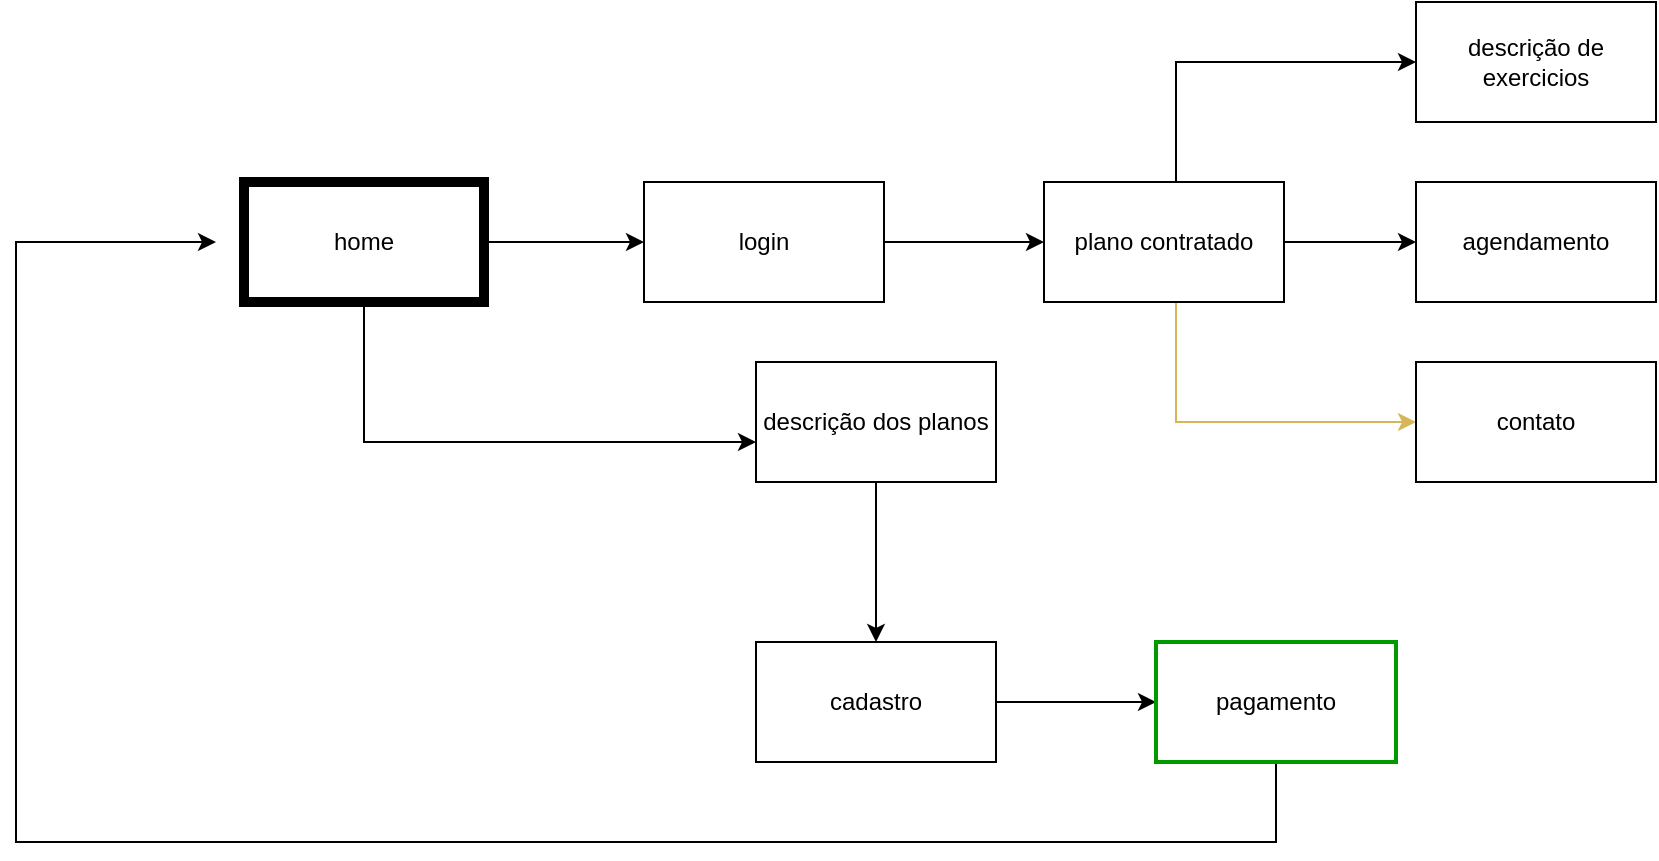 <mxfile version="20.2.6" type="device"><diagram id="kn4PHy0pMkhYX7w_eclE" name="Página-1"><mxGraphModel dx="868" dy="442" grid="1" gridSize="10" guides="1" tooltips="1" connect="1" arrows="1" fold="1" page="1" pageScale="1" pageWidth="827" pageHeight="1169" math="0" shadow="0"><root><mxCell id="0"/><mxCell id="1" parent="0"/><mxCell id="qdC374ZrxvyIKNjmjeSg-3" value="" style="edgeStyle=orthogonalEdgeStyle;rounded=0;orthogonalLoop=1;jettySize=auto;html=1;" edge="1" parent="1" source="qdC374ZrxvyIKNjmjeSg-1" target="qdC374ZrxvyIKNjmjeSg-2"><mxGeometry relative="1" as="geometry"><Array as="points"><mxPoint x="354" y="230"/></Array></mxGeometry></mxCell><mxCell id="qdC374ZrxvyIKNjmjeSg-11" value="" style="edgeStyle=orthogonalEdgeStyle;rounded=0;orthogonalLoop=1;jettySize=auto;html=1;" edge="1" parent="1" source="qdC374ZrxvyIKNjmjeSg-1" target="qdC374ZrxvyIKNjmjeSg-10"><mxGeometry relative="1" as="geometry"/></mxCell><mxCell id="qdC374ZrxvyIKNjmjeSg-1" value="home" style="rounded=0;whiteSpace=wrap;html=1;strokeWidth=5;" vertex="1" parent="1"><mxGeometry x="294" y="100" width="120" height="60" as="geometry"/></mxCell><mxCell id="qdC374ZrxvyIKNjmjeSg-5" value="" style="edgeStyle=orthogonalEdgeStyle;rounded=0;orthogonalLoop=1;jettySize=auto;html=1;" edge="1" parent="1" source="qdC374ZrxvyIKNjmjeSg-2" target="qdC374ZrxvyIKNjmjeSg-4"><mxGeometry relative="1" as="geometry"/></mxCell><mxCell id="qdC374ZrxvyIKNjmjeSg-2" value="descrição dos planos" style="rounded=0;whiteSpace=wrap;html=1;" vertex="1" parent="1"><mxGeometry x="550" y="190" width="120" height="60" as="geometry"/></mxCell><mxCell id="qdC374ZrxvyIKNjmjeSg-7" value="" style="edgeStyle=orthogonalEdgeStyle;rounded=0;orthogonalLoop=1;jettySize=auto;html=1;" edge="1" parent="1" source="qdC374ZrxvyIKNjmjeSg-4" target="qdC374ZrxvyIKNjmjeSg-6"><mxGeometry relative="1" as="geometry"/></mxCell><mxCell id="qdC374ZrxvyIKNjmjeSg-4" value="cadastro" style="rounded=0;whiteSpace=wrap;html=1;" vertex="1" parent="1"><mxGeometry x="550" y="330" width="120" height="60" as="geometry"/></mxCell><mxCell id="qdC374ZrxvyIKNjmjeSg-20" style="edgeStyle=orthogonalEdgeStyle;rounded=0;orthogonalLoop=1;jettySize=auto;html=1;" edge="1" parent="1" source="qdC374ZrxvyIKNjmjeSg-6"><mxGeometry relative="1" as="geometry"><mxPoint x="280" y="130" as="targetPoint"/><Array as="points"><mxPoint x="810" y="430"/><mxPoint x="180" y="430"/><mxPoint x="180" y="130"/></Array></mxGeometry></mxCell><mxCell id="qdC374ZrxvyIKNjmjeSg-6" value="pagamento" style="rounded=0;whiteSpace=wrap;html=1;strokeColor=#009900;strokeWidth=2;" vertex="1" parent="1"><mxGeometry x="750" y="330" width="120" height="60" as="geometry"/></mxCell><mxCell id="qdC374ZrxvyIKNjmjeSg-13" value="" style="edgeStyle=orthogonalEdgeStyle;rounded=0;orthogonalLoop=1;jettySize=auto;html=1;" edge="1" parent="1" source="qdC374ZrxvyIKNjmjeSg-10" target="qdC374ZrxvyIKNjmjeSg-12"><mxGeometry relative="1" as="geometry"/></mxCell><mxCell id="qdC374ZrxvyIKNjmjeSg-10" value="login" style="rounded=0;whiteSpace=wrap;html=1;" vertex="1" parent="1"><mxGeometry x="494" y="100" width="120" height="60" as="geometry"/></mxCell><mxCell id="qdC374ZrxvyIKNjmjeSg-15" value="" style="edgeStyle=orthogonalEdgeStyle;rounded=0;orthogonalLoop=1;jettySize=auto;html=1;" edge="1" parent="1" source="qdC374ZrxvyIKNjmjeSg-12" target="qdC374ZrxvyIKNjmjeSg-14"><mxGeometry relative="1" as="geometry"><Array as="points"><mxPoint x="760" y="40"/></Array></mxGeometry></mxCell><mxCell id="qdC374ZrxvyIKNjmjeSg-17" value="" style="edgeStyle=orthogonalEdgeStyle;rounded=0;orthogonalLoop=1;jettySize=auto;html=1;" edge="1" parent="1" source="qdC374ZrxvyIKNjmjeSg-12" target="qdC374ZrxvyIKNjmjeSg-16"><mxGeometry relative="1" as="geometry"/></mxCell><mxCell id="qdC374ZrxvyIKNjmjeSg-19" value="" style="edgeStyle=orthogonalEdgeStyle;rounded=0;orthogonalLoop=1;jettySize=auto;html=1;fillColor=#fff2cc;strokeColor=#d6b656;" edge="1" parent="1" source="qdC374ZrxvyIKNjmjeSg-12" target="qdC374ZrxvyIKNjmjeSg-18"><mxGeometry relative="1" as="geometry"><Array as="points"><mxPoint x="760" y="220"/></Array></mxGeometry></mxCell><mxCell id="qdC374ZrxvyIKNjmjeSg-12" value="plano contratado" style="rounded=0;whiteSpace=wrap;html=1;" vertex="1" parent="1"><mxGeometry x="694" y="100" width="120" height="60" as="geometry"/></mxCell><mxCell id="qdC374ZrxvyIKNjmjeSg-14" value="descrição de exercicios" style="rounded=0;whiteSpace=wrap;html=1;" vertex="1" parent="1"><mxGeometry x="880" y="10" width="120" height="60" as="geometry"/></mxCell><mxCell id="qdC374ZrxvyIKNjmjeSg-16" value="agendamento" style="rounded=0;whiteSpace=wrap;html=1;" vertex="1" parent="1"><mxGeometry x="880" y="100" width="120" height="60" as="geometry"/></mxCell><mxCell id="qdC374ZrxvyIKNjmjeSg-18" value="contato" style="rounded=0;whiteSpace=wrap;html=1;" vertex="1" parent="1"><mxGeometry x="880" y="190" width="120" height="60" as="geometry"/></mxCell></root></mxGraphModel></diagram></mxfile>